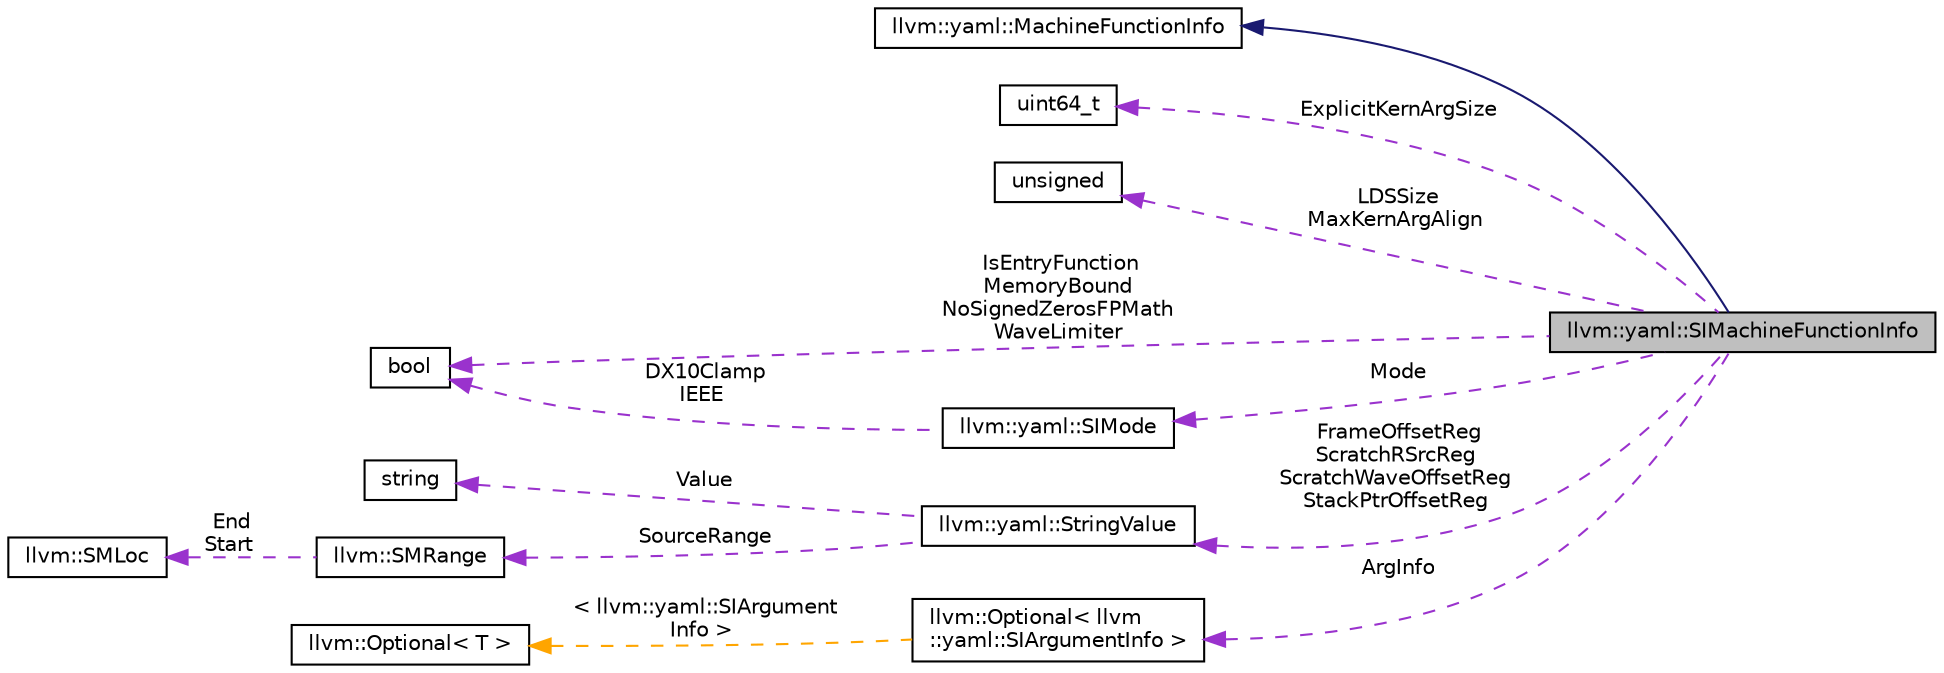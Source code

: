 digraph "llvm::yaml::SIMachineFunctionInfo"
{
 // LATEX_PDF_SIZE
  bgcolor="transparent";
  edge [fontname="Helvetica",fontsize="10",labelfontname="Helvetica",labelfontsize="10"];
  node [fontname="Helvetica",fontsize="10",shape="box"];
  rankdir="LR";
  Node1 [label="llvm::yaml::SIMachineFunctionInfo",height=0.2,width=0.4,color="black", fillcolor="grey75", style="filled", fontcolor="black",tooltip=" "];
  Node2 -> Node1 [dir="back",color="midnightblue",fontsize="10",style="solid",fontname="Helvetica"];
  Node2 [label="llvm::yaml::MachineFunctionInfo",height=0.2,width=0.4,color="black",URL="$structllvm_1_1yaml_1_1MachineFunctionInfo.html",tooltip="Targets should override this in a way that mirrors the implementation of llvm::MachineFunctionInfo."];
  Node3 -> Node1 [dir="back",color="darkorchid3",fontsize="10",style="dashed",label=" ExplicitKernArgSize" ,fontname="Helvetica"];
  Node3 [label="uint64_t",height=0.2,width=0.4,color="black",tooltip=" "];
  Node4 -> Node1 [dir="back",color="darkorchid3",fontsize="10",style="dashed",label=" LDSSize\nMaxKernArgAlign" ,fontname="Helvetica"];
  Node4 [label="unsigned",height=0.2,width=0.4,color="black",URL="$classunsigned.html",tooltip=" "];
  Node5 -> Node1 [dir="back",color="darkorchid3",fontsize="10",style="dashed",label=" IsEntryFunction\nMemoryBound\nNoSignedZerosFPMath\nWaveLimiter" ,fontname="Helvetica"];
  Node5 [label="bool",height=0.2,width=0.4,color="black",URL="$classbool.html",tooltip=" "];
  Node6 -> Node1 [dir="back",color="darkorchid3",fontsize="10",style="dashed",label=" FrameOffsetReg\nScratchRSrcReg\nScratchWaveOffsetReg\nStackPtrOffsetReg" ,fontname="Helvetica"];
  Node6 [label="llvm::yaml::StringValue",height=0.2,width=0.4,color="black",URL="$structllvm_1_1yaml_1_1StringValue.html",tooltip="A wrapper around std::string which contains a source range that's being set during parsing."];
  Node7 -> Node6 [dir="back",color="darkorchid3",fontsize="10",style="dashed",label=" Value" ,fontname="Helvetica"];
  Node7 [label="string",height=0.2,width=0.4,color="black",tooltip=" "];
  Node8 -> Node6 [dir="back",color="darkorchid3",fontsize="10",style="dashed",label=" SourceRange" ,fontname="Helvetica"];
  Node8 [label="llvm::SMRange",height=0.2,width=0.4,color="black",URL="$classllvm_1_1SMRange.html",tooltip="Represents a range in source code."];
  Node9 -> Node8 [dir="back",color="darkorchid3",fontsize="10",style="dashed",label=" End\nStart" ,fontname="Helvetica"];
  Node9 [label="llvm::SMLoc",height=0.2,width=0.4,color="black",URL="$classllvm_1_1SMLoc.html",tooltip="Represents a location in source code."];
  Node10 -> Node1 [dir="back",color="darkorchid3",fontsize="10",style="dashed",label=" ArgInfo" ,fontname="Helvetica"];
  Node10 [label="llvm::Optional\< llvm\l::yaml::SIArgumentInfo \>",height=0.2,width=0.4,color="black",URL="$classllvm_1_1Optional.html",tooltip=" "];
  Node11 -> Node10 [dir="back",color="orange",fontsize="10",style="dashed",label=" \< llvm::yaml::SIArgument\lInfo \>" ,fontname="Helvetica"];
  Node11 [label="llvm::Optional\< T \>",height=0.2,width=0.4,color="black",URL="$classllvm_1_1Optional.html",tooltip=" "];
  Node12 -> Node1 [dir="back",color="darkorchid3",fontsize="10",style="dashed",label=" Mode" ,fontname="Helvetica"];
  Node12 [label="llvm::yaml::SIMode",height=0.2,width=0.4,color="black",URL="$structllvm_1_1yaml_1_1SIMode.html",tooltip=" "];
  Node5 -> Node12 [dir="back",color="darkorchid3",fontsize="10",style="dashed",label=" DX10Clamp\nIEEE" ,fontname="Helvetica"];
}
